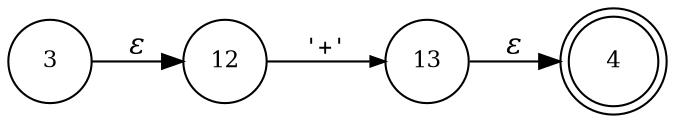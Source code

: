 digraph ATN {
rankdir=LR;
s4[fontsize=11, label="4", shape=doublecircle, fixedsize=true, width=.6];
s3[fontsize=11,label="3", shape=circle, fixedsize=true, width=.55, peripheries=1];
s12[fontsize=11,label="12", shape=circle, fixedsize=true, width=.55, peripheries=1];
s13[fontsize=11,label="13", shape=circle, fixedsize=true, width=.55, peripheries=1];
s3 -> s12 [fontname="Times-Italic", label="&epsilon;"];
s12 -> s13 [fontsize=11, fontname="Courier", arrowsize=.7, label = "'+'", arrowhead = normal];
s13 -> s4 [fontname="Times-Italic", label="&epsilon;"];
}